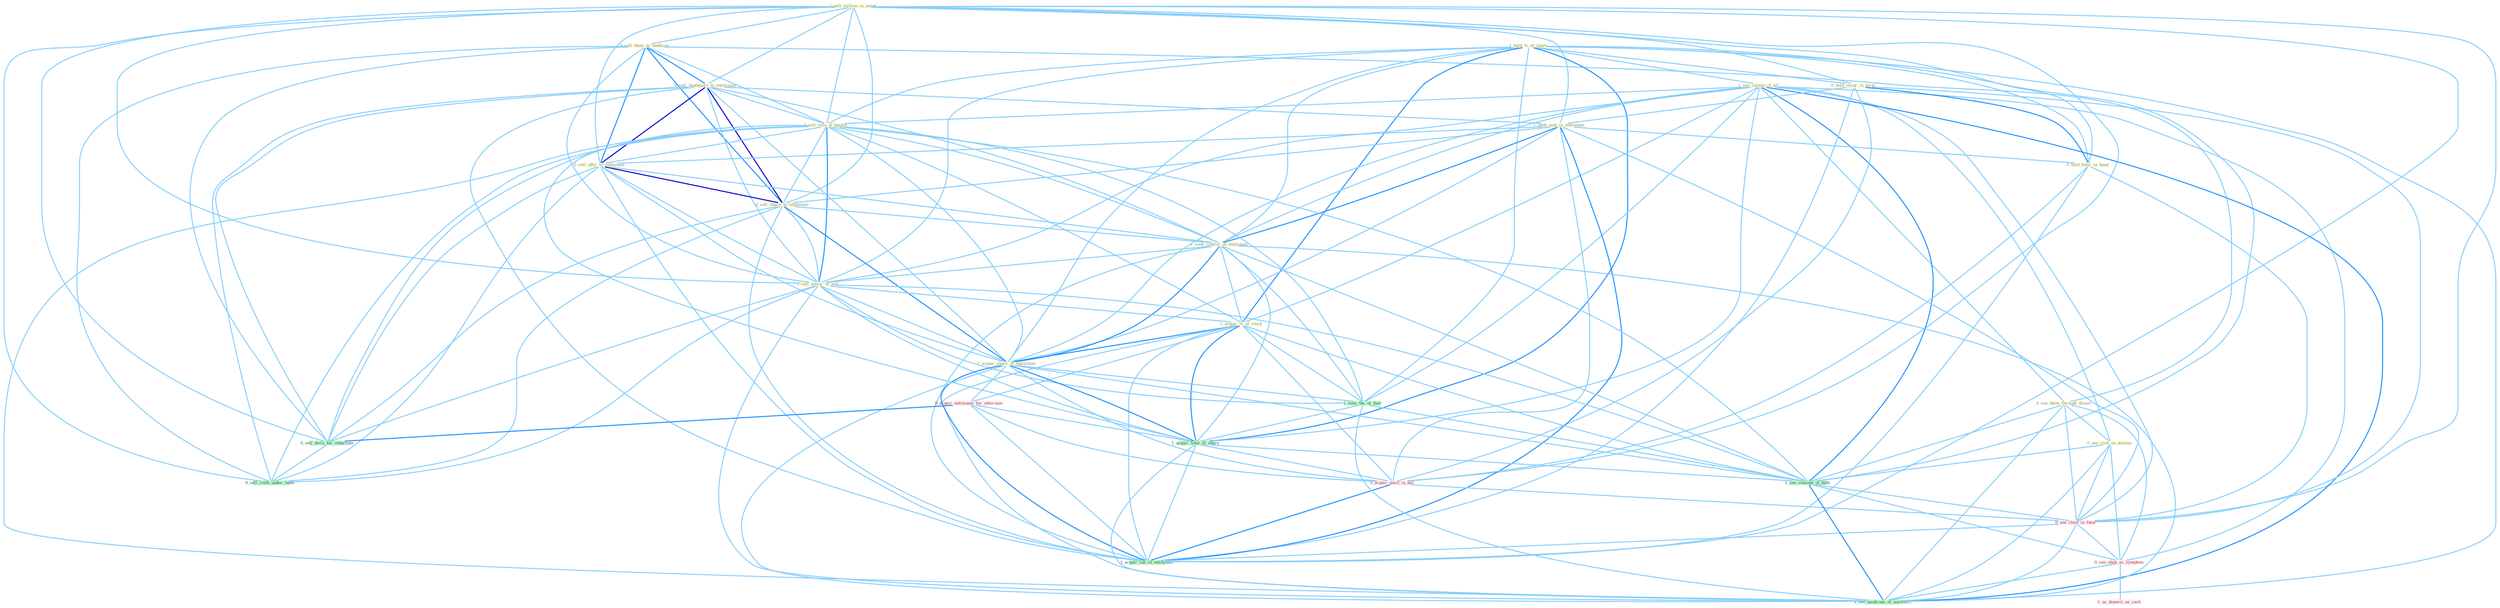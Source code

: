 Graph G{ 
    node
    [shape=polygon,style=filled,width=.5,height=.06,color="#BDFCC9",fixedsize=true,fontsize=4,
    fontcolor="#2f4f4f"];
    {node
    [color="#ffffe0", fontcolor="#8b7d6b"] "1_sell_million_in_asset " "0_sell_them_to_landscap " "1_hold_%_of_share " "1_see_culmin_of_all " "0_hold_secur_in_term " "0_sell_headquart_to_entitynam " "1_seek_seat_in_entitynam " "0_see_them_through_disast " "1_sell_valu_of_basket " "0_sell_offic_to_entitynam " "0_sell_share_to_entitynam " "0_see_risk_on_dimens " "0_hold_futur_in_hand " "1_seek_control_of_entitynam " "1_sell_major_of_unit " "1_acquir_%_of_stock " "1_acquir_share_of_entitynam "}
{node [color="#fff0f5", fontcolor="#b22222"] "0_acquir_entitynam_for_othernum " "0_acquir_posit_in_bid " "0_see_chief_in_futur " "0_see_shop_as_symptom " "0_us_deposit_as_cach "}
edge [color="#B0E2FF"];

	"1_sell_million_in_asset " -- "0_sell_them_to_landscap " [w="1", color="#87cefa" ];
	"1_sell_million_in_asset " -- "0_hold_secur_in_term " [w="1", color="#87cefa" ];
	"1_sell_million_in_asset " -- "0_sell_headquart_to_entitynam " [w="1", color="#87cefa" ];
	"1_sell_million_in_asset " -- "1_seek_seat_in_entitynam " [w="1", color="#87cefa" ];
	"1_sell_million_in_asset " -- "1_sell_valu_of_basket " [w="1", color="#87cefa" ];
	"1_sell_million_in_asset " -- "0_sell_offic_to_entitynam " [w="1", color="#87cefa" ];
	"1_sell_million_in_asset " -- "0_sell_share_to_entitynam " [w="1", color="#87cefa" ];
	"1_sell_million_in_asset " -- "0_hold_futur_in_hand " [w="1", color="#87cefa" ];
	"1_sell_million_in_asset " -- "1_sell_major_of_unit " [w="1", color="#87cefa" ];
	"1_sell_million_in_asset " -- "0_sell_divis_for_othernum " [w="1", color="#87cefa" ];
	"1_sell_million_in_asset " -- "0_sell_cloth_under_label " [w="1", color="#87cefa" ];
	"1_sell_million_in_asset " -- "0_acquir_posit_in_bid " [w="1", color="#87cefa" ];
	"1_sell_million_in_asset " -- "0_see_chief_in_futur " [w="1", color="#87cefa" ];
	"1_sell_million_in_asset " -- "1_acquir_lab_in_entitynam " [w="1", color="#87cefa" ];
	"0_sell_them_to_landscap " -- "0_sell_headquart_to_entitynam " [w="2", color="#1e90ff" , len=0.8];
	"0_sell_them_to_landscap " -- "0_see_them_through_disast " [w="1", color="#87cefa" ];
	"0_sell_them_to_landscap " -- "1_sell_valu_of_basket " [w="1", color="#87cefa" ];
	"0_sell_them_to_landscap " -- "0_sell_offic_to_entitynam " [w="2", color="#1e90ff" , len=0.8];
	"0_sell_them_to_landscap " -- "0_sell_share_to_entitynam " [w="2", color="#1e90ff" , len=0.8];
	"0_sell_them_to_landscap " -- "1_sell_major_of_unit " [w="1", color="#87cefa" ];
	"0_sell_them_to_landscap " -- "0_sell_divis_for_othernum " [w="1", color="#87cefa" ];
	"0_sell_them_to_landscap " -- "0_sell_cloth_under_label " [w="1", color="#87cefa" ];
	"1_hold_%_of_share " -- "1_see_culmin_of_all " [w="1", color="#87cefa" ];
	"1_hold_%_of_share " -- "0_hold_secur_in_term " [w="1", color="#87cefa" ];
	"1_hold_%_of_share " -- "1_sell_valu_of_basket " [w="1", color="#87cefa" ];
	"1_hold_%_of_share " -- "0_hold_futur_in_hand " [w="1", color="#87cefa" ];
	"1_hold_%_of_share " -- "1_seek_control_of_entitynam " [w="1", color="#87cefa" ];
	"1_hold_%_of_share " -- "1_sell_major_of_unit " [w="1", color="#87cefa" ];
	"1_hold_%_of_share " -- "1_acquir_%_of_stock " [w="2", color="#1e90ff" , len=0.8];
	"1_hold_%_of_share " -- "1_acquir_share_of_entitynam " [w="1", color="#87cefa" ];
	"1_hold_%_of_share " -- "1_seen_the_of_that " [w="1", color="#87cefa" ];
	"1_hold_%_of_share " -- "1_acquir_total_of_share " [w="2", color="#1e90ff" , len=0.8];
	"1_hold_%_of_share " -- "1_see_concept_of_both " [w="1", color="#87cefa" ];
	"1_hold_%_of_share " -- "1_see_modicum_of_normalci " [w="1", color="#87cefa" ];
	"1_see_culmin_of_all " -- "0_see_them_through_disast " [w="1", color="#87cefa" ];
	"1_see_culmin_of_all " -- "1_sell_valu_of_basket " [w="1", color="#87cefa" ];
	"1_see_culmin_of_all " -- "0_see_risk_on_dimens " [w="1", color="#87cefa" ];
	"1_see_culmin_of_all " -- "1_seek_control_of_entitynam " [w="1", color="#87cefa" ];
	"1_see_culmin_of_all " -- "1_sell_major_of_unit " [w="1", color="#87cefa" ];
	"1_see_culmin_of_all " -- "1_acquir_%_of_stock " [w="1", color="#87cefa" ];
	"1_see_culmin_of_all " -- "1_acquir_share_of_entitynam " [w="1", color="#87cefa" ];
	"1_see_culmin_of_all " -- "1_seen_the_of_that " [w="1", color="#87cefa" ];
	"1_see_culmin_of_all " -- "1_acquir_total_of_share " [w="1", color="#87cefa" ];
	"1_see_culmin_of_all " -- "1_see_concept_of_both " [w="2", color="#1e90ff" , len=0.8];
	"1_see_culmin_of_all " -- "0_see_chief_in_futur " [w="1", color="#87cefa" ];
	"1_see_culmin_of_all " -- "0_see_shop_as_symptom " [w="1", color="#87cefa" ];
	"1_see_culmin_of_all " -- "1_see_modicum_of_normalci " [w="2", color="#1e90ff" , len=0.8];
	"0_hold_secur_in_term " -- "1_seek_seat_in_entitynam " [w="1", color="#87cefa" ];
	"0_hold_secur_in_term " -- "0_hold_futur_in_hand " [w="2", color="#1e90ff" , len=0.8];
	"0_hold_secur_in_term " -- "0_acquir_posit_in_bid " [w="1", color="#87cefa" ];
	"0_hold_secur_in_term " -- "0_see_chief_in_futur " [w="1", color="#87cefa" ];
	"0_hold_secur_in_term " -- "1_acquir_lab_in_entitynam " [w="1", color="#87cefa" ];
	"0_sell_headquart_to_entitynam " -- "1_seek_seat_in_entitynam " [w="1", color="#87cefa" ];
	"0_sell_headquart_to_entitynam " -- "1_sell_valu_of_basket " [w="1", color="#87cefa" ];
	"0_sell_headquart_to_entitynam " -- "0_sell_offic_to_entitynam " [w="3", color="#0000cd" , len=0.6];
	"0_sell_headquart_to_entitynam " -- "0_sell_share_to_entitynam " [w="3", color="#0000cd" , len=0.6];
	"0_sell_headquart_to_entitynam " -- "1_seek_control_of_entitynam " [w="1", color="#87cefa" ];
	"0_sell_headquart_to_entitynam " -- "1_sell_major_of_unit " [w="1", color="#87cefa" ];
	"0_sell_headquart_to_entitynam " -- "1_acquir_share_of_entitynam " [w="1", color="#87cefa" ];
	"0_sell_headquart_to_entitynam " -- "0_sell_divis_for_othernum " [w="1", color="#87cefa" ];
	"0_sell_headquart_to_entitynam " -- "0_sell_cloth_under_label " [w="1", color="#87cefa" ];
	"0_sell_headquart_to_entitynam " -- "1_acquir_lab_in_entitynam " [w="1", color="#87cefa" ];
	"1_seek_seat_in_entitynam " -- "0_sell_offic_to_entitynam " [w="1", color="#87cefa" ];
	"1_seek_seat_in_entitynam " -- "0_sell_share_to_entitynam " [w="1", color="#87cefa" ];
	"1_seek_seat_in_entitynam " -- "0_hold_futur_in_hand " [w="1", color="#87cefa" ];
	"1_seek_seat_in_entitynam " -- "1_seek_control_of_entitynam " [w="2", color="#1e90ff" , len=0.8];
	"1_seek_seat_in_entitynam " -- "1_acquir_share_of_entitynam " [w="1", color="#87cefa" ];
	"1_seek_seat_in_entitynam " -- "0_acquir_posit_in_bid " [w="1", color="#87cefa" ];
	"1_seek_seat_in_entitynam " -- "0_see_chief_in_futur " [w="1", color="#87cefa" ];
	"1_seek_seat_in_entitynam " -- "1_acquir_lab_in_entitynam " [w="2", color="#1e90ff" , len=0.8];
	"0_see_them_through_disast " -- "0_see_risk_on_dimens " [w="1", color="#87cefa" ];
	"0_see_them_through_disast " -- "1_see_concept_of_both " [w="1", color="#87cefa" ];
	"0_see_them_through_disast " -- "0_see_chief_in_futur " [w="1", color="#87cefa" ];
	"0_see_them_through_disast " -- "0_see_shop_as_symptom " [w="1", color="#87cefa" ];
	"0_see_them_through_disast " -- "1_see_modicum_of_normalci " [w="1", color="#87cefa" ];
	"1_sell_valu_of_basket " -- "0_sell_offic_to_entitynam " [w="1", color="#87cefa" ];
	"1_sell_valu_of_basket " -- "0_sell_share_to_entitynam " [w="1", color="#87cefa" ];
	"1_sell_valu_of_basket " -- "1_seek_control_of_entitynam " [w="1", color="#87cefa" ];
	"1_sell_valu_of_basket " -- "1_sell_major_of_unit " [w="2", color="#1e90ff" , len=0.8];
	"1_sell_valu_of_basket " -- "1_acquir_%_of_stock " [w="1", color="#87cefa" ];
	"1_sell_valu_of_basket " -- "1_acquir_share_of_entitynam " [w="1", color="#87cefa" ];
	"1_sell_valu_of_basket " -- "1_seen_the_of_that " [w="1", color="#87cefa" ];
	"1_sell_valu_of_basket " -- "0_sell_divis_for_othernum " [w="1", color="#87cefa" ];
	"1_sell_valu_of_basket " -- "1_acquir_total_of_share " [w="1", color="#87cefa" ];
	"1_sell_valu_of_basket " -- "0_sell_cloth_under_label " [w="1", color="#87cefa" ];
	"1_sell_valu_of_basket " -- "1_see_concept_of_both " [w="1", color="#87cefa" ];
	"1_sell_valu_of_basket " -- "1_see_modicum_of_normalci " [w="1", color="#87cefa" ];
	"0_sell_offic_to_entitynam " -- "0_sell_share_to_entitynam " [w="3", color="#0000cd" , len=0.6];
	"0_sell_offic_to_entitynam " -- "1_seek_control_of_entitynam " [w="1", color="#87cefa" ];
	"0_sell_offic_to_entitynam " -- "1_sell_major_of_unit " [w="1", color="#87cefa" ];
	"0_sell_offic_to_entitynam " -- "1_acquir_share_of_entitynam " [w="1", color="#87cefa" ];
	"0_sell_offic_to_entitynam " -- "0_sell_divis_for_othernum " [w="1", color="#87cefa" ];
	"0_sell_offic_to_entitynam " -- "0_sell_cloth_under_label " [w="1", color="#87cefa" ];
	"0_sell_offic_to_entitynam " -- "1_acquir_lab_in_entitynam " [w="1", color="#87cefa" ];
	"0_sell_share_to_entitynam " -- "1_seek_control_of_entitynam " [w="1", color="#87cefa" ];
	"0_sell_share_to_entitynam " -- "1_sell_major_of_unit " [w="1", color="#87cefa" ];
	"0_sell_share_to_entitynam " -- "1_acquir_share_of_entitynam " [w="2", color="#1e90ff" , len=0.8];
	"0_sell_share_to_entitynam " -- "0_sell_divis_for_othernum " [w="1", color="#87cefa" ];
	"0_sell_share_to_entitynam " -- "0_sell_cloth_under_label " [w="1", color="#87cefa" ];
	"0_sell_share_to_entitynam " -- "1_acquir_lab_in_entitynam " [w="1", color="#87cefa" ];
	"0_see_risk_on_dimens " -- "1_see_concept_of_both " [w="1", color="#87cefa" ];
	"0_see_risk_on_dimens " -- "0_see_chief_in_futur " [w="1", color="#87cefa" ];
	"0_see_risk_on_dimens " -- "0_see_shop_as_symptom " [w="1", color="#87cefa" ];
	"0_see_risk_on_dimens " -- "1_see_modicum_of_normalci " [w="1", color="#87cefa" ];
	"0_hold_futur_in_hand " -- "0_acquir_posit_in_bid " [w="1", color="#87cefa" ];
	"0_hold_futur_in_hand " -- "0_see_chief_in_futur " [w="1", color="#87cefa" ];
	"0_hold_futur_in_hand " -- "1_acquir_lab_in_entitynam " [w="1", color="#87cefa" ];
	"1_seek_control_of_entitynam " -- "1_sell_major_of_unit " [w="1", color="#87cefa" ];
	"1_seek_control_of_entitynam " -- "1_acquir_%_of_stock " [w="1", color="#87cefa" ];
	"1_seek_control_of_entitynam " -- "1_acquir_share_of_entitynam " [w="2", color="#1e90ff" , len=0.8];
	"1_seek_control_of_entitynam " -- "1_seen_the_of_that " [w="1", color="#87cefa" ];
	"1_seek_control_of_entitynam " -- "1_acquir_total_of_share " [w="1", color="#87cefa" ];
	"1_seek_control_of_entitynam " -- "1_see_concept_of_both " [w="1", color="#87cefa" ];
	"1_seek_control_of_entitynam " -- "1_acquir_lab_in_entitynam " [w="1", color="#87cefa" ];
	"1_seek_control_of_entitynam " -- "1_see_modicum_of_normalci " [w="1", color="#87cefa" ];
	"1_sell_major_of_unit " -- "1_acquir_%_of_stock " [w="1", color="#87cefa" ];
	"1_sell_major_of_unit " -- "1_acquir_share_of_entitynam " [w="1", color="#87cefa" ];
	"1_sell_major_of_unit " -- "1_seen_the_of_that " [w="1", color="#87cefa" ];
	"1_sell_major_of_unit " -- "0_sell_divis_for_othernum " [w="1", color="#87cefa" ];
	"1_sell_major_of_unit " -- "1_acquir_total_of_share " [w="1", color="#87cefa" ];
	"1_sell_major_of_unit " -- "0_sell_cloth_under_label " [w="1", color="#87cefa" ];
	"1_sell_major_of_unit " -- "1_see_concept_of_both " [w="1", color="#87cefa" ];
	"1_sell_major_of_unit " -- "1_see_modicum_of_normalci " [w="1", color="#87cefa" ];
	"1_acquir_%_of_stock " -- "1_acquir_share_of_entitynam " [w="2", color="#1e90ff" , len=0.8];
	"1_acquir_%_of_stock " -- "0_acquir_entitynam_for_othernum " [w="1", color="#87cefa" ];
	"1_acquir_%_of_stock " -- "1_seen_the_of_that " [w="1", color="#87cefa" ];
	"1_acquir_%_of_stock " -- "1_acquir_total_of_share " [w="2", color="#1e90ff" , len=0.8];
	"1_acquir_%_of_stock " -- "0_acquir_posit_in_bid " [w="1", color="#87cefa" ];
	"1_acquir_%_of_stock " -- "1_see_concept_of_both " [w="1", color="#87cefa" ];
	"1_acquir_%_of_stock " -- "1_acquir_lab_in_entitynam " [w="1", color="#87cefa" ];
	"1_acquir_%_of_stock " -- "1_see_modicum_of_normalci " [w="1", color="#87cefa" ];
	"1_acquir_share_of_entitynam " -- "0_acquir_entitynam_for_othernum " [w="1", color="#87cefa" ];
	"1_acquir_share_of_entitynam " -- "1_seen_the_of_that " [w="1", color="#87cefa" ];
	"1_acquir_share_of_entitynam " -- "1_acquir_total_of_share " [w="2", color="#1e90ff" , len=0.8];
	"1_acquir_share_of_entitynam " -- "0_acquir_posit_in_bid " [w="1", color="#87cefa" ];
	"1_acquir_share_of_entitynam " -- "1_see_concept_of_both " [w="1", color="#87cefa" ];
	"1_acquir_share_of_entitynam " -- "1_acquir_lab_in_entitynam " [w="2", color="#1e90ff" , len=0.8];
	"1_acquir_share_of_entitynam " -- "1_see_modicum_of_normalci " [w="1", color="#87cefa" ];
	"0_acquir_entitynam_for_othernum " -- "0_sell_divis_for_othernum " [w="2", color="#1e90ff" , len=0.8];
	"0_acquir_entitynam_for_othernum " -- "1_acquir_total_of_share " [w="1", color="#87cefa" ];
	"0_acquir_entitynam_for_othernum " -- "0_acquir_posit_in_bid " [w="1", color="#87cefa" ];
	"0_acquir_entitynam_for_othernum " -- "1_acquir_lab_in_entitynam " [w="1", color="#87cefa" ];
	"1_seen_the_of_that " -- "1_acquir_total_of_share " [w="1", color="#87cefa" ];
	"1_seen_the_of_that " -- "1_see_concept_of_both " [w="1", color="#87cefa" ];
	"1_seen_the_of_that " -- "1_see_modicum_of_normalci " [w="1", color="#87cefa" ];
	"0_sell_divis_for_othernum " -- "0_sell_cloth_under_label " [w="1", color="#87cefa" ];
	"1_acquir_total_of_share " -- "0_acquir_posit_in_bid " [w="1", color="#87cefa" ];
	"1_acquir_total_of_share " -- "1_see_concept_of_both " [w="1", color="#87cefa" ];
	"1_acquir_total_of_share " -- "1_acquir_lab_in_entitynam " [w="1", color="#87cefa" ];
	"1_acquir_total_of_share " -- "1_see_modicum_of_normalci " [w="1", color="#87cefa" ];
	"0_acquir_posit_in_bid " -- "0_see_chief_in_futur " [w="1", color="#87cefa" ];
	"0_acquir_posit_in_bid " -- "1_acquir_lab_in_entitynam " [w="2", color="#1e90ff" , len=0.8];
	"1_see_concept_of_both " -- "0_see_chief_in_futur " [w="1", color="#87cefa" ];
	"1_see_concept_of_both " -- "0_see_shop_as_symptom " [w="1", color="#87cefa" ];
	"1_see_concept_of_both " -- "1_see_modicum_of_normalci " [w="2", color="#1e90ff" , len=0.8];
	"0_see_chief_in_futur " -- "0_see_shop_as_symptom " [w="1", color="#87cefa" ];
	"0_see_chief_in_futur " -- "1_acquir_lab_in_entitynam " [w="1", color="#87cefa" ];
	"0_see_chief_in_futur " -- "1_see_modicum_of_normalci " [w="1", color="#87cefa" ];
	"0_see_shop_as_symptom " -- "0_us_deposit_as_cach " [w="1", color="#87cefa" ];
	"0_see_shop_as_symptom " -- "1_see_modicum_of_normalci " [w="1", color="#87cefa" ];
}